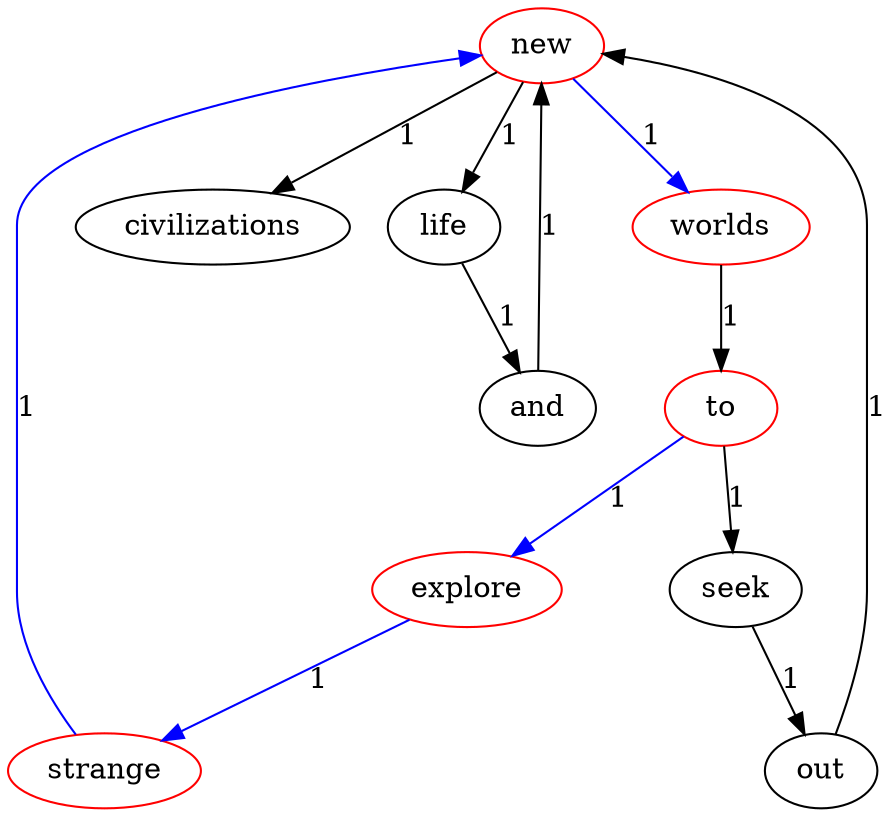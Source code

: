 digraph G{
new [color=red];
worlds [color=red];
explore [color=red];
and;
to [color=red];
civilizations;
seek;
life;
strange [color=red];
out;
new->worlds[label=1, color=blue];
new->civilizations[label=1];
new->life[label=1];
worlds->to[label=1];
explore->strange[label=1, color=blue];
and->new[label=1];
to->explore[label=1, color=blue];
to->seek[label=1];
seek->out[label=1];
strange->new[label=1, color=blue];
life->and[label=1];
out->new[label=1];
}
